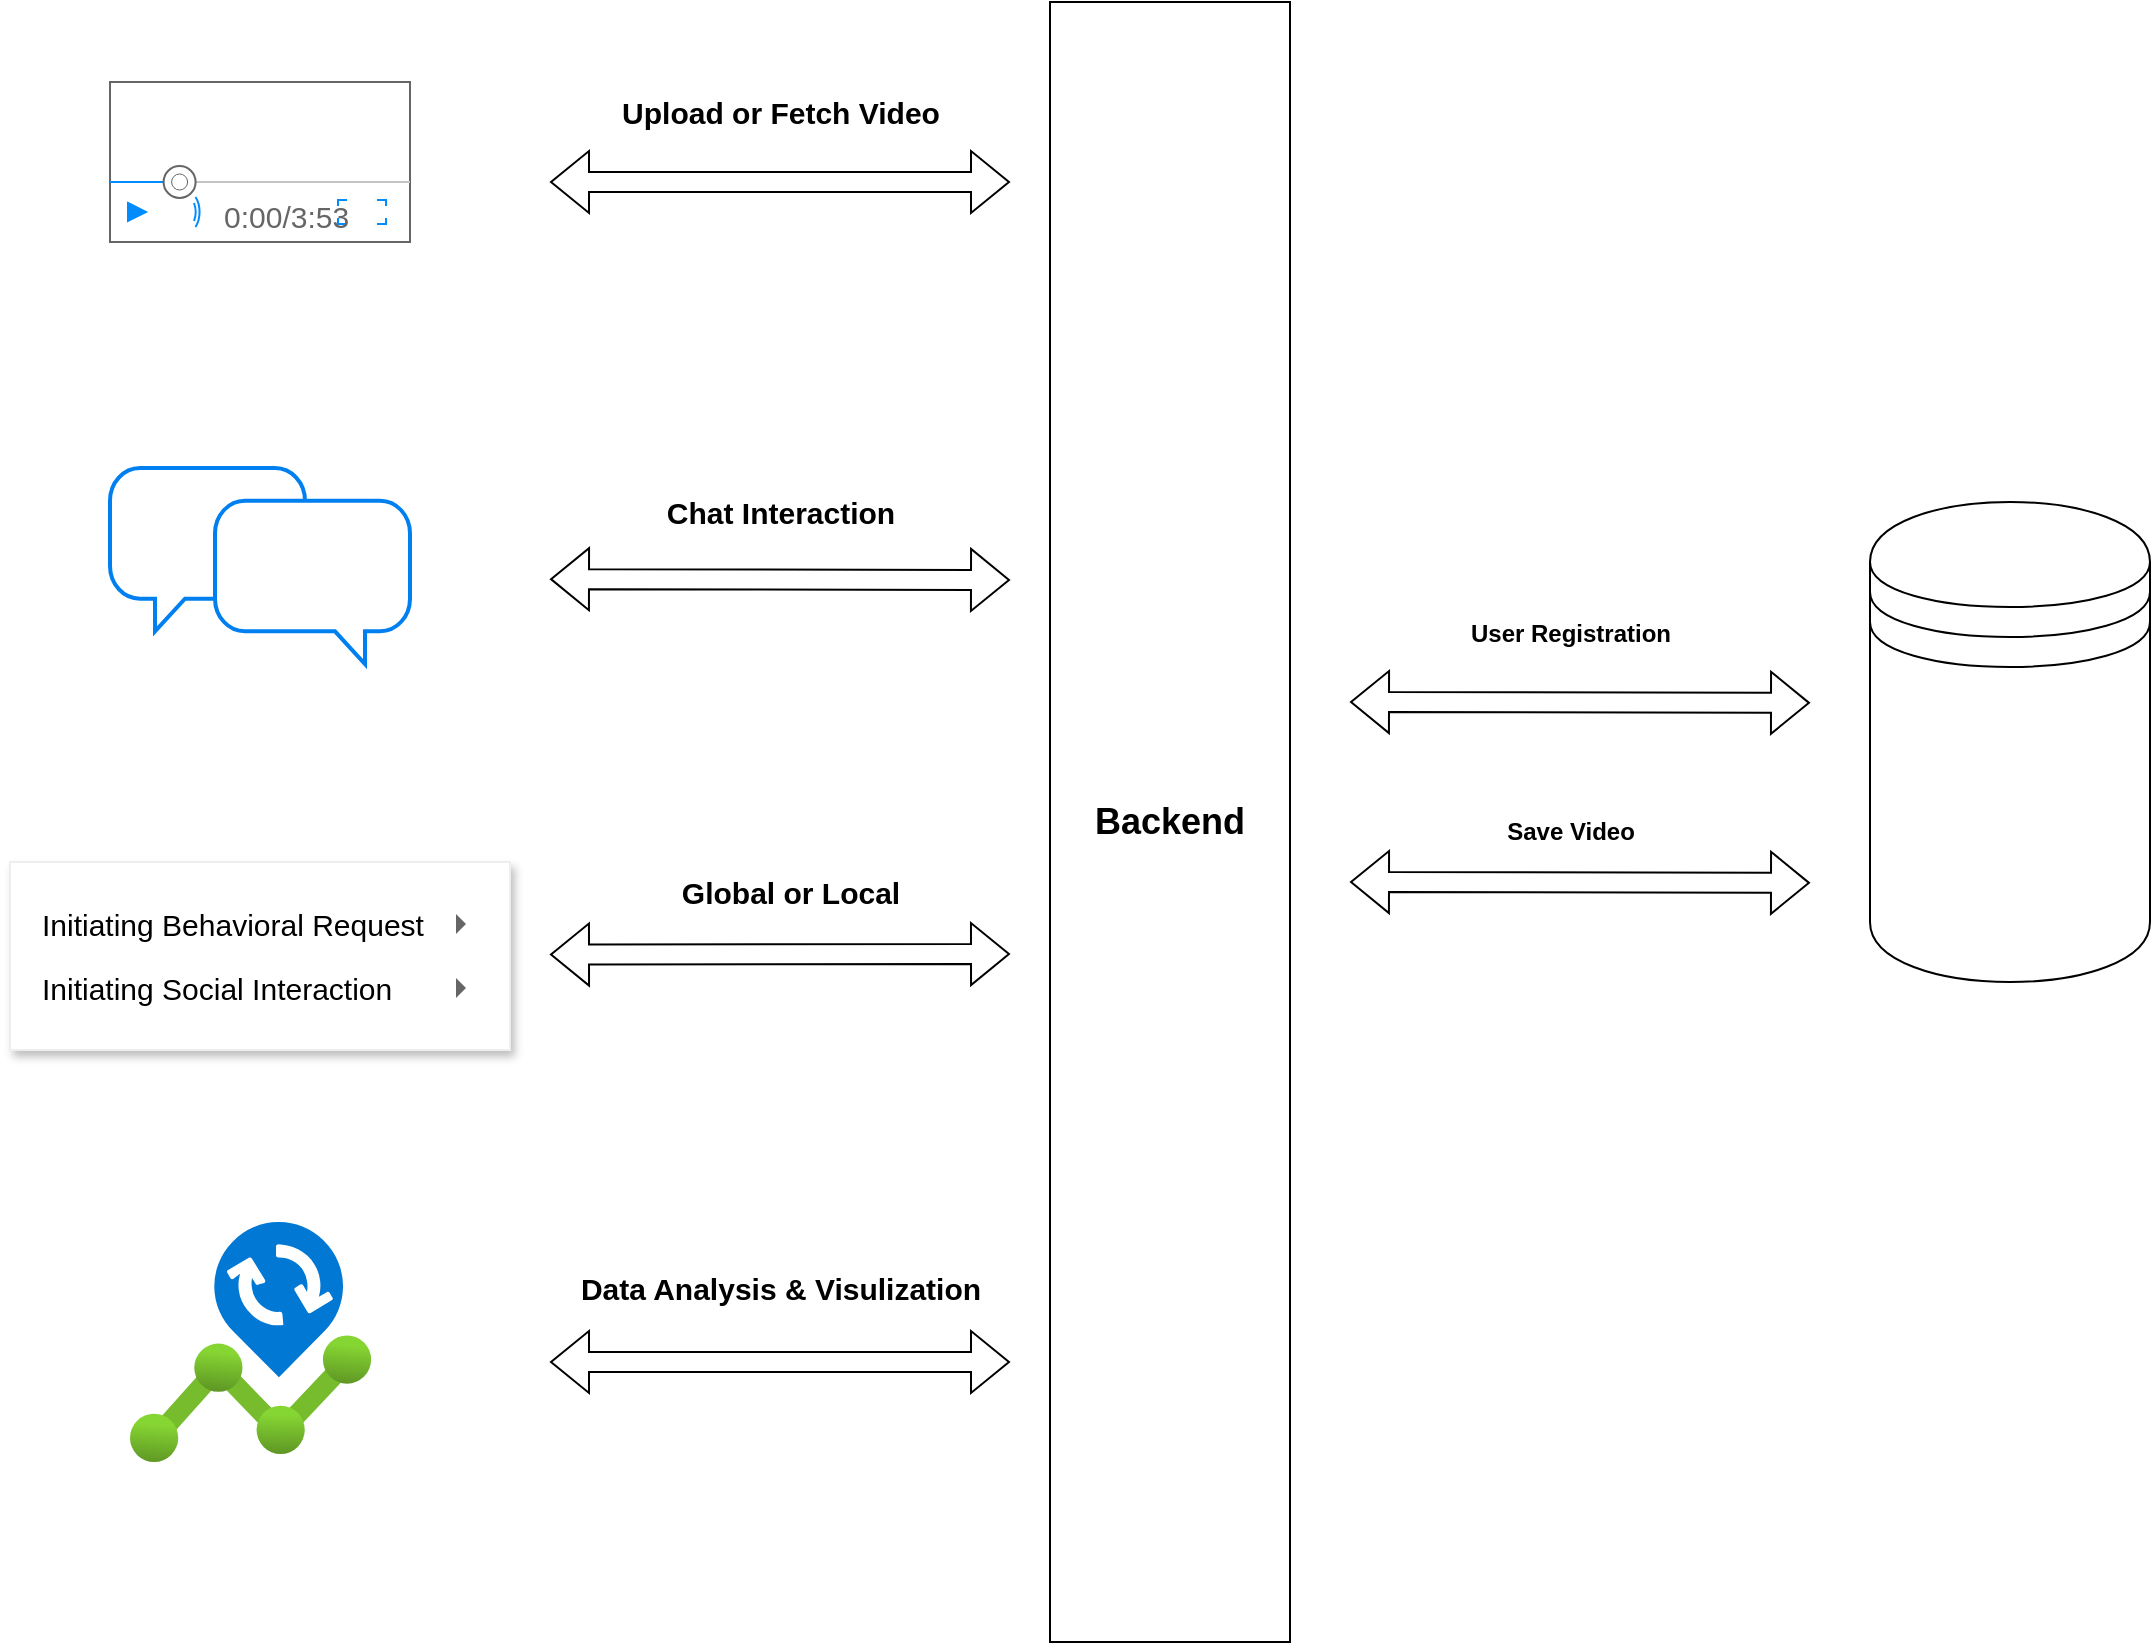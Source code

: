 <mxfile version="24.8.2">
  <diagram name="Page-1" id="mFPDoiIEZo2c36R8akCv">
    <mxGraphModel dx="2899" dy="1087" grid="1" gridSize="10" guides="1" tooltips="1" connect="1" arrows="1" fold="1" page="1" pageScale="1" pageWidth="850" pageHeight="1100" math="0" shadow="0">
      <root>
        <mxCell id="0" />
        <mxCell id="1" parent="0" />
        <mxCell id="tCQ5VAmm4bvmuJfqTbqq-4" value="&lt;div&gt;&lt;b&gt;&lt;font style=&quot;font-size: 18px;&quot;&gt;Backend&lt;/font&gt;&lt;/b&gt;&lt;/div&gt;" style="rounded=0;whiteSpace=wrap;html=1;" vertex="1" parent="1">
          <mxGeometry x="350" y="20" width="120" height="820" as="geometry" />
        </mxCell>
        <mxCell id="tCQ5VAmm4bvmuJfqTbqq-9" value="" style="shape=datastore;whiteSpace=wrap;html=1;" vertex="1" parent="1">
          <mxGeometry x="760" y="270" width="140" height="240" as="geometry" />
        </mxCell>
        <mxCell id="tCQ5VAmm4bvmuJfqTbqq-12" value="User Registration" style="text;html=1;align=center;verticalAlign=middle;resizable=0;points=[];autosize=1;strokeColor=none;fillColor=none;fontStyle=1" vertex="1" parent="1">
          <mxGeometry x="550" y="321" width="120" height="30" as="geometry" />
        </mxCell>
        <mxCell id="tCQ5VAmm4bvmuJfqTbqq-15" value="Save Video" style="text;html=1;align=center;verticalAlign=middle;resizable=0;points=[];autosize=1;strokeColor=none;fillColor=none;fontStyle=1" vertex="1" parent="1">
          <mxGeometry x="570" y="420" width="80" height="30" as="geometry" />
        </mxCell>
        <mxCell id="tCQ5VAmm4bvmuJfqTbqq-16" value="" style="verticalLabelPosition=bottom;shadow=0;dashed=0;align=center;html=1;verticalAlign=top;strokeWidth=1;shape=mxgraph.mockup.containers.videoPlayer;strokeColor=#666666;strokeColor2=#008cff;strokeColor3=#c4c4c4;textColor=#666666;fillColor2=#008cff;barHeight=30;barPos=20;" vertex="1" parent="1">
          <mxGeometry x="-120" y="60" width="130" height="80" as="geometry" />
        </mxCell>
        <mxCell id="tCQ5VAmm4bvmuJfqTbqq-18" value="Upload or Fetch Video" style="text;html=1;align=center;verticalAlign=middle;resizable=0;points=[];autosize=1;strokeColor=none;fillColor=none;fontStyle=1;fontSize=15;" vertex="1" parent="1">
          <mxGeometry x="130" y="60" width="170" height="30" as="geometry" />
        </mxCell>
        <mxCell id="tCQ5VAmm4bvmuJfqTbqq-19" value="" style="html=1;verticalLabelPosition=bottom;align=center;labelBackgroundColor=#ffffff;verticalAlign=top;strokeWidth=2;strokeColor=#0080F0;shadow=0;dashed=0;shape=mxgraph.ios7.icons.chat;" vertex="1" parent="1">
          <mxGeometry x="-120" y="253" width="150" height="98" as="geometry" />
        </mxCell>
        <mxCell id="tCQ5VAmm4bvmuJfqTbqq-21" value="Chat Interaction" style="text;html=1;align=center;verticalAlign=middle;resizable=0;points=[];autosize=1;strokeColor=none;fillColor=none;fontSize=15;fontStyle=1" vertex="1" parent="1">
          <mxGeometry x="150" y="260" width="130" height="30" as="geometry" />
        </mxCell>
        <mxCell id="tCQ5VAmm4bvmuJfqTbqq-22" value="" style="swimlane;shape=rect;strokeColor=#EEEEEE;fillColor=#ffffff;fontColor=#000000;fontStyle=0;childLayout=stackLayout;horizontal=1;startSize=0;horizontalStack=0;resizeParent=1;resizeParentMax=0;resizeLast=0;collapsible=0;marginBottom=0;whiteSpace=wrap;html=1;shadow=1;labelBorderColor=default;" vertex="1" parent="1">
          <mxGeometry x="-170" y="450" width="250" height="94" as="geometry" />
        </mxCell>
        <mxCell id="tCQ5VAmm4bvmuJfqTbqq-23" value="" style="text;strokeColor=none;align=left;verticalAlign=middle;spacing=16;overflow=visible;;points=[[0,0.5],[1,0.5]];portConstraint=eastwest;rotatable=0;whiteSpace=wrap;html=1;fillColor=none;fontSize=15;fontColor=inherit;" vertex="1" parent="tCQ5VAmm4bvmuJfqTbqq-22">
          <mxGeometry width="250" height="15" as="geometry" />
        </mxCell>
        <mxCell id="tCQ5VAmm4bvmuJfqTbqq-24" value="Initiating Behavioral Request" style="text;strokeColor=none;align=left;verticalAlign=middle;spacing=16;overflow=visible;;points=[[0,0.5],[1,0.5]];portConstraint=eastwest;rotatable=0;whiteSpace=wrap;html=1;fillColor=none;fontSize=15;fontColor=inherit;" vertex="1" parent="tCQ5VAmm4bvmuJfqTbqq-22">
          <mxGeometry y="15" width="250" height="32" as="geometry" />
        </mxCell>
        <mxCell id="tCQ5VAmm4bvmuJfqTbqq-25" value="" style="shape=triangle;direction=east;fillColor=#666666;strokeColor=none;perimeter=none;sketch=0;" vertex="1" parent="tCQ5VAmm4bvmuJfqTbqq-24">
          <mxGeometry x="1" y="0.5" width="5" height="10" relative="1" as="geometry">
            <mxPoint x="-27" y="-5" as="offset" />
          </mxGeometry>
        </mxCell>
        <mxCell id="tCQ5VAmm4bvmuJfqTbqq-26" value="Initiating Social Interaction" style="text;strokeColor=none;align=left;verticalAlign=middle;spacing=16;overflow=visible;points=[[0,0.5],[1,0.5]];portConstraint=eastwest;rotatable=0;whiteSpace=wrap;html=1;fillColor=none;fontSize=15;fontColor=inherit;" vertex="1" parent="tCQ5VAmm4bvmuJfqTbqq-22">
          <mxGeometry y="47" width="250" height="32" as="geometry" />
        </mxCell>
        <mxCell id="tCQ5VAmm4bvmuJfqTbqq-27" value="" style="shape=triangle;direction=east;fillColor=#666666;strokeColor=none;perimeter=none;sketch=0;" vertex="1" parent="tCQ5VAmm4bvmuJfqTbqq-26">
          <mxGeometry x="1" y="0.5" width="5" height="10" relative="1" as="geometry">
            <mxPoint x="-27" y="-5" as="offset" />
          </mxGeometry>
        </mxCell>
        <mxCell id="tCQ5VAmm4bvmuJfqTbqq-30" value="" style="text;strokeColor=none;align=left;verticalAlign=middle;spacing=16;overflow=visible;;points=[[0,0.5],[1,0.5]];portConstraint=eastwest;rotatable=0;whiteSpace=wrap;html=1;fillColor=none;fontSize=15;fontColor=inherit;" vertex="1" parent="tCQ5VAmm4bvmuJfqTbqq-22">
          <mxGeometry y="79" width="250" height="15" as="geometry" />
        </mxCell>
        <mxCell id="tCQ5VAmm4bvmuJfqTbqq-32" value="Global or Local" style="text;html=1;align=center;verticalAlign=middle;resizable=0;points=[];autosize=1;strokeColor=none;fillColor=none;fontStyle=1;fontSize=15;" vertex="1" parent="1">
          <mxGeometry x="160" y="450" width="120" height="30" as="geometry" />
        </mxCell>
        <mxCell id="tCQ5VAmm4bvmuJfqTbqq-33" value="" style="image;aspect=fixed;html=1;points=[];align=center;fontSize=12;image=img/lib/azure2/devops/Change_Analysis.svg;" vertex="1" parent="1">
          <mxGeometry x="-110" y="630" width="120.57" height="120" as="geometry" />
        </mxCell>
        <mxCell id="tCQ5VAmm4bvmuJfqTbqq-35" value="Data Analysis &amp;amp; Visulization" style="text;html=1;align=center;verticalAlign=middle;resizable=0;points=[];autosize=1;strokeColor=none;fillColor=none;fontStyle=1;fontSize=15;" vertex="1" parent="1">
          <mxGeometry x="110" y="648" width="210" height="30" as="geometry" />
        </mxCell>
        <mxCell id="tCQ5VAmm4bvmuJfqTbqq-42" value="" style="shape=flexArrow;endArrow=classic;startArrow=classic;html=1;rounded=0;" edge="1" parent="1">
          <mxGeometry width="100" height="100" relative="1" as="geometry">
            <mxPoint x="100" y="110" as="sourcePoint" />
            <mxPoint x="330" y="110" as="targetPoint" />
          </mxGeometry>
        </mxCell>
        <mxCell id="tCQ5VAmm4bvmuJfqTbqq-43" value="" style="shape=flexArrow;endArrow=classic;startArrow=classic;html=1;rounded=0;" edge="1" parent="1">
          <mxGeometry width="100" height="100" relative="1" as="geometry">
            <mxPoint x="100" y="308.57" as="sourcePoint" />
            <mxPoint x="330" y="309" as="targetPoint" />
          </mxGeometry>
        </mxCell>
        <mxCell id="tCQ5VAmm4bvmuJfqTbqq-44" value="" style="shape=flexArrow;endArrow=classic;startArrow=classic;html=1;rounded=0;" edge="1" parent="1">
          <mxGeometry width="100" height="100" relative="1" as="geometry">
            <mxPoint x="100" y="496.29" as="sourcePoint" />
            <mxPoint x="330" y="496" as="targetPoint" />
          </mxGeometry>
        </mxCell>
        <mxCell id="tCQ5VAmm4bvmuJfqTbqq-45" value="" style="shape=flexArrow;endArrow=classic;startArrow=classic;html=1;rounded=0;" edge="1" parent="1">
          <mxGeometry width="100" height="100" relative="1" as="geometry">
            <mxPoint x="100" y="700" as="sourcePoint" />
            <mxPoint x="330" y="700" as="targetPoint" />
          </mxGeometry>
        </mxCell>
        <mxCell id="tCQ5VAmm4bvmuJfqTbqq-62" value="" style="shape=flexArrow;endArrow=classic;startArrow=classic;html=1;rounded=0;" edge="1" parent="1">
          <mxGeometry width="100" height="100" relative="1" as="geometry">
            <mxPoint x="500" y="370" as="sourcePoint" />
            <mxPoint x="730" y="370.43" as="targetPoint" />
          </mxGeometry>
        </mxCell>
        <mxCell id="tCQ5VAmm4bvmuJfqTbqq-63" value="" style="shape=flexArrow;endArrow=classic;startArrow=classic;html=1;rounded=0;" edge="1" parent="1">
          <mxGeometry width="100" height="100" relative="1" as="geometry">
            <mxPoint x="500" y="460" as="sourcePoint" />
            <mxPoint x="730" y="460.43" as="targetPoint" />
          </mxGeometry>
        </mxCell>
      </root>
    </mxGraphModel>
  </diagram>
</mxfile>
